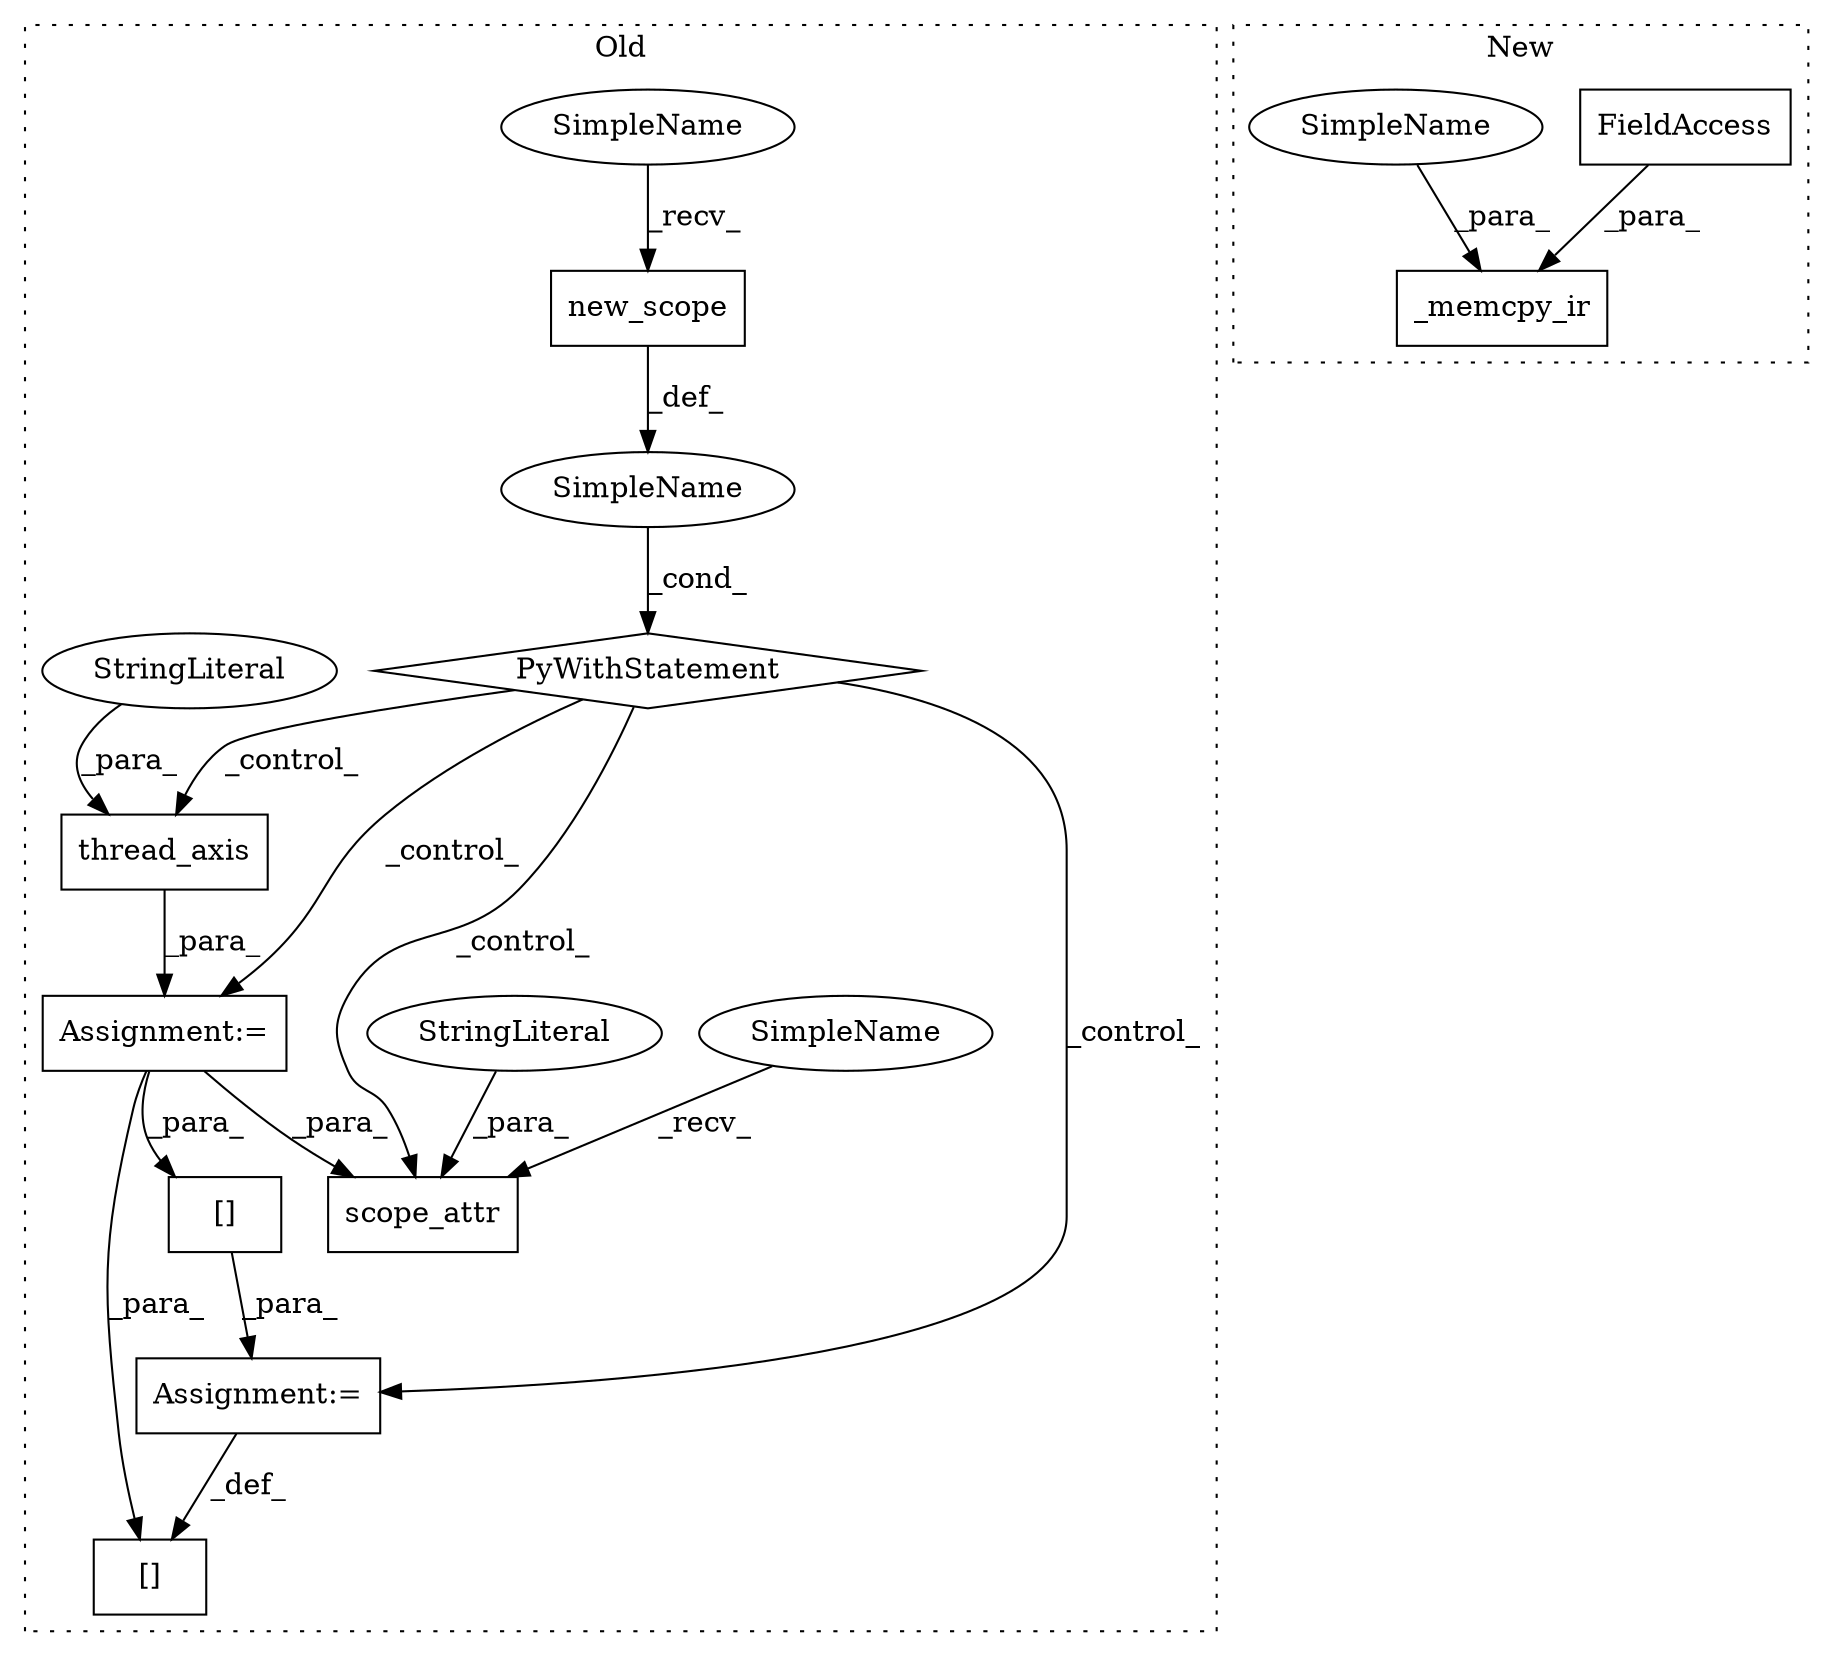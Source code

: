 digraph G {
subgraph cluster0 {
1 [label="PyWithStatement" a="104" s="706,730" l="10,2" shape="diamond"];
3 [label="scope_attr" a="32" s="782,813" l="11,1" shape="box"];
4 [label="new_scope" a="32" s="719" l="11" shape="box"];
5 [label="thread_axis" a="32" s="746,770" l="12,1" shape="box"];
6 [label="[]" a="2" s="822,832" l="8,1" shape="box"];
7 [label="SimpleName" a="42" s="" l="" shape="ellipse"];
8 [label="[]" a="2" s="834,845" l="9,1" shape="box"];
9 [label="StringLiteral" a="45" s="758" l="12" shape="ellipse"];
10 [label="StringLiteral" a="45" s="796" l="15" shape="ellipse"];
12 [label="Assignment:=" a="7" s="742" l="1" shape="box"];
13 [label="Assignment:=" a="7" s="833" l="1" shape="box"];
14 [label="SimpleName" a="42" s="716" l="2" shape="ellipse"];
15 [label="SimpleName" a="42" s="779" l="2" shape="ellipse"];
label = "Old";
style="dotted";
}
subgraph cluster1 {
2 [label="_memcpy_ir" a="32" s="1465,1506" l="11,1" shape="box"];
11 [label="FieldAccess" a="22" s="1496" l="10" shape="box"];
16 [label="SimpleName" a="42" s="1476" l="2" shape="ellipse"];
label = "New";
style="dotted";
}
1 -> 3 [label="_control_"];
1 -> 13 [label="_control_"];
1 -> 5 [label="_control_"];
1 -> 12 [label="_control_"];
4 -> 7 [label="_def_"];
5 -> 12 [label="_para_"];
7 -> 1 [label="_cond_"];
8 -> 13 [label="_para_"];
9 -> 5 [label="_para_"];
10 -> 3 [label="_para_"];
11 -> 2 [label="_para_"];
12 -> 8 [label="_para_"];
12 -> 6 [label="_para_"];
12 -> 3 [label="_para_"];
13 -> 6 [label="_def_"];
14 -> 4 [label="_recv_"];
15 -> 3 [label="_recv_"];
16 -> 2 [label="_para_"];
}